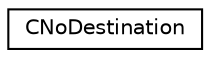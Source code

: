 digraph "Graphical Class Hierarchy"
{
  edge [fontname="Helvetica",fontsize="10",labelfontname="Helvetica",labelfontsize="10"];
  node [fontname="Helvetica",fontsize="10",shape=record];
  rankdir="LR";
  Node0 [label="CNoDestination",height=0.2,width=0.4,color="black", fillcolor="white", style="filled",URL="$de/d0d/class_c_no_destination.html"];
}
